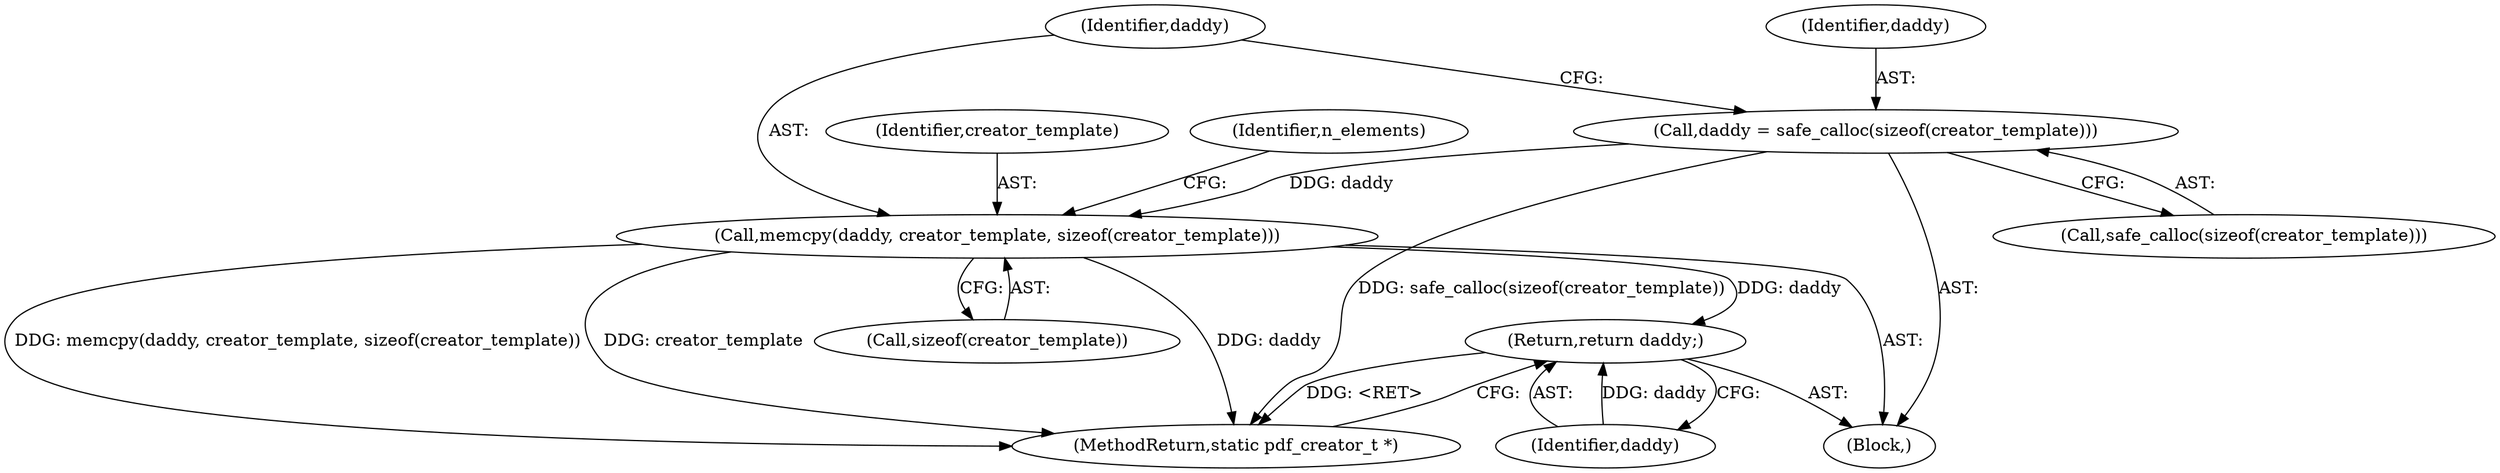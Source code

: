 digraph "0_pdfresurrect_0c4120fffa3dffe97b95c486a120eded82afe8a6_5@API" {
"1000114" [label="(Call,daddy = safe_calloc(sizeof(creator_template)))"];
"1000119" [label="(Call,memcpy(daddy, creator_template, sizeof(creator_template)))"];
"1000136" [label="(Return,return daddy;)"];
"1000121" [label="(Identifier,creator_template)"];
"1000119" [label="(Call,memcpy(daddy, creator_template, sizeof(creator_template)))"];
"1000116" [label="(Call,safe_calloc(sizeof(creator_template)))"];
"1000114" [label="(Call,daddy = safe_calloc(sizeof(creator_template)))"];
"1000137" [label="(Identifier,daddy)"];
"1000122" [label="(Call,sizeof(creator_template))"];
"1000136" [label="(Return,return daddy;)"];
"1000138" [label="(MethodReturn,static pdf_creator_t *)"];
"1000120" [label="(Identifier,daddy)"];
"1000115" [label="(Identifier,daddy)"];
"1000125" [label="(Identifier,n_elements)"];
"1000102" [label="(Block,)"];
"1000114" -> "1000102"  [label="AST: "];
"1000114" -> "1000116"  [label="CFG: "];
"1000115" -> "1000114"  [label="AST: "];
"1000116" -> "1000114"  [label="AST: "];
"1000120" -> "1000114"  [label="CFG: "];
"1000114" -> "1000138"  [label="DDG: safe_calloc(sizeof(creator_template))"];
"1000114" -> "1000119"  [label="DDG: daddy"];
"1000119" -> "1000102"  [label="AST: "];
"1000119" -> "1000122"  [label="CFG: "];
"1000120" -> "1000119"  [label="AST: "];
"1000121" -> "1000119"  [label="AST: "];
"1000122" -> "1000119"  [label="AST: "];
"1000125" -> "1000119"  [label="CFG: "];
"1000119" -> "1000138"  [label="DDG: creator_template"];
"1000119" -> "1000138"  [label="DDG: memcpy(daddy, creator_template, sizeof(creator_template))"];
"1000119" -> "1000138"  [label="DDG: daddy"];
"1000119" -> "1000136"  [label="DDG: daddy"];
"1000136" -> "1000102"  [label="AST: "];
"1000136" -> "1000137"  [label="CFG: "];
"1000137" -> "1000136"  [label="AST: "];
"1000138" -> "1000136"  [label="CFG: "];
"1000136" -> "1000138"  [label="DDG: <RET>"];
"1000137" -> "1000136"  [label="DDG: daddy"];
}
